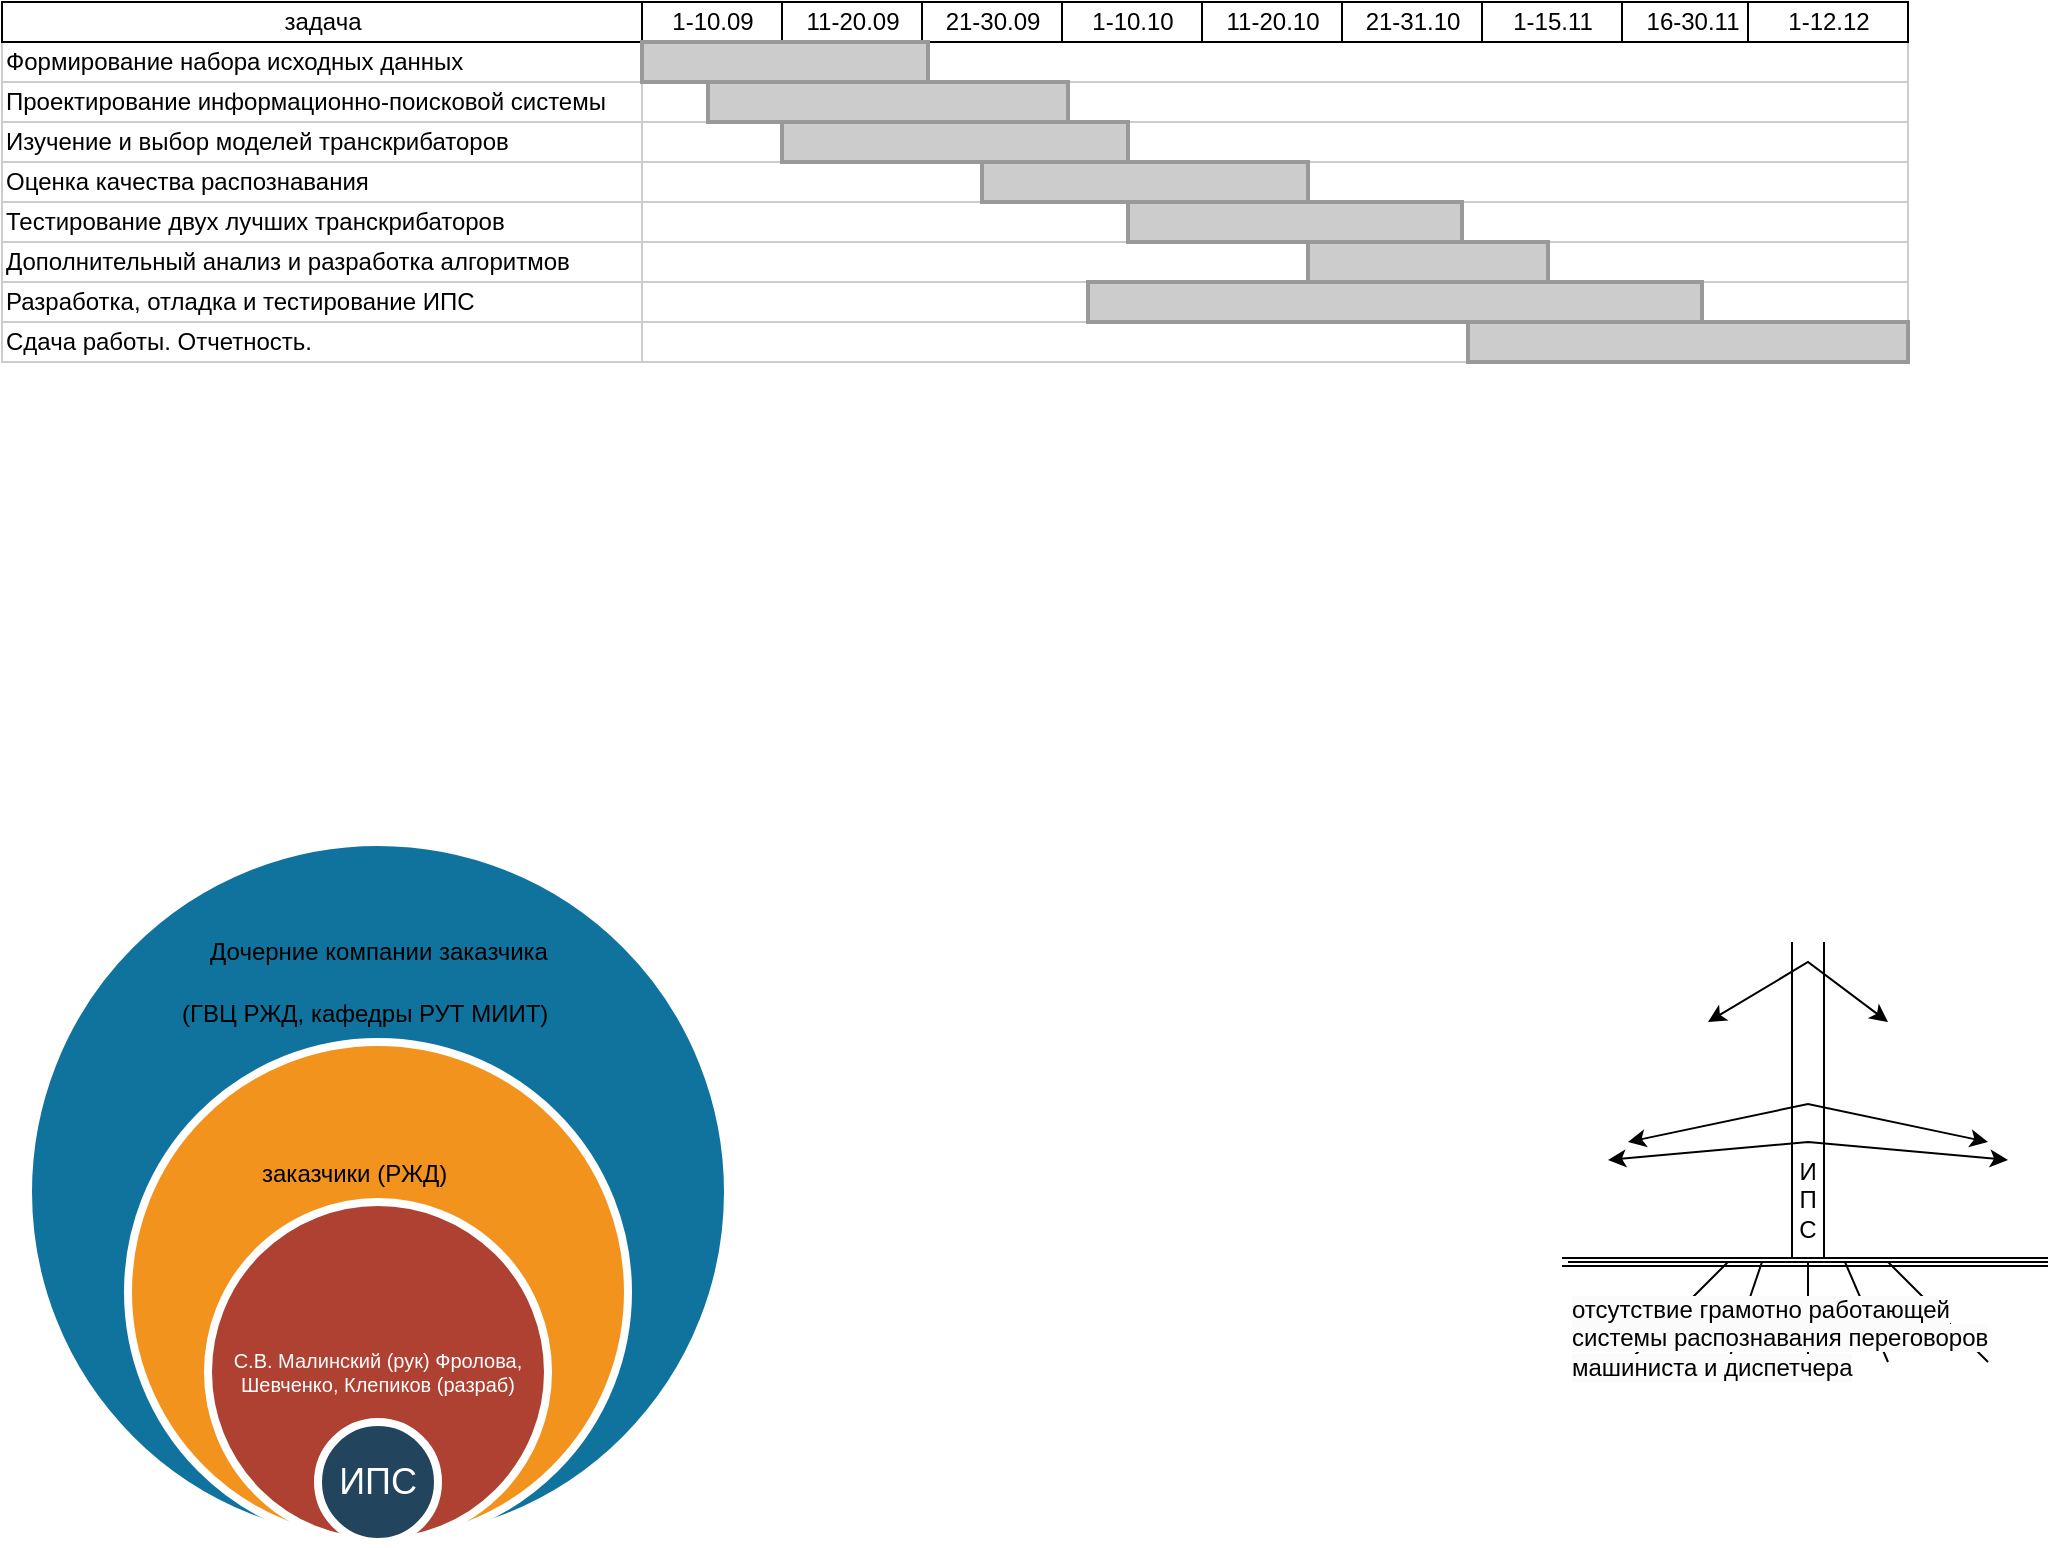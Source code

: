 <mxfile version="22.1.3" type="github">
  <diagram name="Page-1" id="fc2ac565-0d4e-3f0d-88b0-a54af1634ed7">
    <mxGraphModel dx="1253" dy="636" grid="1" gridSize="10" guides="1" tooltips="1" connect="0" arrows="1" fold="1" page="1" pageScale="1.5" pageWidth="1169" pageHeight="827" background="none" math="0" shadow="0">
      <root>
        <mxCell id="0" style=";html=1;" />
        <mxCell id="1" style=";html=1;" parent="0" />
        <mxCell id="75" value="Формирование набора исходных данных" style="align=left;strokeColor=#CCCCCC;html=1;" parent="1" vertex="1">
          <mxGeometry x="297.0" y="150.0" width="320.0" height="20.0" as="geometry" />
        </mxCell>
        <mxCell id="80" value="Проектирование информационно-поисковой системы&lt;span style=&quot;white-space: pre;&quot;&gt;&lt;br/&gt;&lt;/span&gt;" style="align=left;strokeColor=#CCCCCC;html=1;" parent="1" vertex="1">
          <mxGeometry x="297" y="170.0" width="320" height="20" as="geometry" />
        </mxCell>
        <mxCell id="85" value="Изучение и выбор моделей транскрибаторов" style="align=left;strokeColor=#CCCCCC;html=1;" parent="1" vertex="1">
          <mxGeometry x="297.0" y="190.0" width="320.0" height="20" as="geometry" />
        </mxCell>
        <mxCell id="90" value="Оценка качества распознавания" style="align=left;strokeColor=#CCCCCC;html=1;" parent="1" vertex="1">
          <mxGeometry x="297.0" y="210.0" width="320.0" height="20" as="geometry" />
        </mxCell>
        <mxCell id="95" value="Тестирование двух лучших транскрибаторов" style="align=left;strokeColor=#CCCCCC;html=1;" parent="1" vertex="1">
          <mxGeometry x="297.0" y="230.0" width="320.0" height="20" as="geometry" />
        </mxCell>
        <mxCell id="100" value="Дополнительный анализ и разработка алгоритмов" style="align=left;strokeColor=#CCCCCC;html=1;" parent="1" vertex="1">
          <mxGeometry x="297.0" y="250.0" width="320.0" height="20" as="geometry" />
        </mxCell>
        <mxCell id="2" value="задача" style="strokeWidth=1;fontStyle=0;html=1;" parent="1" vertex="1">
          <mxGeometry x="297" y="130" width="320" height="20" as="geometry" />
        </mxCell>
        <mxCell id="67c90442a009f359-289" value="Разработка, отладка и тестирование ИПС" style="align=left;strokeColor=#CCCCCC;html=1;" parent="1" vertex="1">
          <mxGeometry x="297.0" y="270.0" width="320.0" height="20" as="geometry" />
        </mxCell>
        <mxCell id="67c90442a009f359-290" value="Сдача работы. Отчетность." style="align=left;strokeColor=#CCCCCC;html=1;" parent="1" vertex="1">
          <mxGeometry x="297.0" y="290.0" width="320.0" height="20" as="geometry" />
        </mxCell>
        <mxCell id="67c90442a009f359-291" value="" style="align=left;strokeColor=#CCCCCC;html=1;" parent="1" vertex="1">
          <mxGeometry x="617" y="150" width="633" height="20" as="geometry" />
        </mxCell>
        <mxCell id="4" value="1-10.09" style="strokeWidth=1;fontStyle=0;html=1;" parent="1" vertex="1">
          <mxGeometry x="617" y="130" width="70" height="20" as="geometry" />
        </mxCell>
        <mxCell id="67c90442a009f359-278" value="11-20.09" style="strokeWidth=1;fontStyle=0;html=1;" parent="1" vertex="1">
          <mxGeometry x="687" y="130" width="70" height="20" as="geometry" />
        </mxCell>
        <mxCell id="67c90442a009f359-279" value="21-30.09" style="strokeWidth=1;fontStyle=0;html=1;" parent="1" vertex="1">
          <mxGeometry x="757" y="130" width="70" height="20" as="geometry" />
        </mxCell>
        <mxCell id="67c90442a009f359-280" value="1-10.10" style="strokeWidth=1;fontStyle=0;html=1;" parent="1" vertex="1">
          <mxGeometry x="827" y="130" width="70" height="20" as="geometry" />
        </mxCell>
        <mxCell id="67c90442a009f359-281" value="11-20.10" style="strokeWidth=1;fontStyle=0;html=1;" parent="1" vertex="1">
          <mxGeometry x="897" y="130" width="70" height="20" as="geometry" />
        </mxCell>
        <mxCell id="67c90442a009f359-282" value="21-31.10" style="strokeWidth=1;fontStyle=0;html=1;" parent="1" vertex="1">
          <mxGeometry x="967" y="130" width="70" height="20" as="geometry" />
        </mxCell>
        <mxCell id="67c90442a009f359-283" value="1-15.11" style="strokeWidth=1;fontStyle=0;html=1;" parent="1" vertex="1">
          <mxGeometry x="1037" y="130" width="70" height="20" as="geometry" />
        </mxCell>
        <mxCell id="67c90442a009f359-284" value="16-30.11" style="strokeWidth=1;fontStyle=0;html=1;" parent="1" vertex="1">
          <mxGeometry x="1107" y="130" width="70" height="20" as="geometry" />
        </mxCell>
        <mxCell id="67c90442a009f359-286" value="1-12.12" style="strokeWidth=1;fontStyle=0;html=1;" parent="1" vertex="1">
          <mxGeometry x="1170" y="130" width="80" height="20" as="geometry" />
        </mxCell>
        <mxCell id="67c90442a009f359-292" value="" style="align=left;strokeColor=#CCCCCC;html=1;" parent="1" vertex="1">
          <mxGeometry x="617" y="170" width="633" height="20" as="geometry" />
        </mxCell>
        <mxCell id="67c90442a009f359-293" value="" style="align=left;strokeColor=#CCCCCC;html=1;" parent="1" vertex="1">
          <mxGeometry x="617" y="190" width="633" height="20" as="geometry" />
        </mxCell>
        <mxCell id="67c90442a009f359-294" value="" style="align=left;strokeColor=#CCCCCC;html=1;" parent="1" vertex="1">
          <mxGeometry x="617" y="210" width="633" height="20" as="geometry" />
        </mxCell>
        <mxCell id="67c90442a009f359-295" value="" style="align=left;strokeColor=#CCCCCC;html=1;" parent="1" vertex="1">
          <mxGeometry x="617" y="230" width="633" height="20" as="geometry" />
        </mxCell>
        <mxCell id="67c90442a009f359-296" value="" style="align=left;strokeColor=#CCCCCC;html=1;" parent="1" vertex="1">
          <mxGeometry x="617" y="250" width="633" height="20" as="geometry" />
        </mxCell>
        <mxCell id="67c90442a009f359-297" value="" style="align=left;strokeColor=#CCCCCC;html=1;" parent="1" vertex="1">
          <mxGeometry x="617" y="270" width="633" height="20" as="geometry" />
        </mxCell>
        <mxCell id="67c90442a009f359-298" value="" style="align=left;strokeColor=#CCCCCC;html=1;" parent="1" vertex="1">
          <mxGeometry x="617" y="290" width="633" height="20" as="geometry" />
        </mxCell>
        <mxCell id="67c90442a009f359-299" value="" style="whiteSpace=wrap;html=1;strokeWidth=2;fillColor=#CCCCCC;gradientColor=none;fontSize=14;align=center;strokeColor=#999999;" parent="1" vertex="1">
          <mxGeometry x="617" y="150" width="143" height="20" as="geometry" />
        </mxCell>
        <mxCell id="67c90442a009f359-300" value="" style="whiteSpace=wrap;html=1;strokeWidth=2;fillColor=#CCCCCC;gradientColor=none;fontSize=14;align=center;strokeColor=#999999;" parent="1" vertex="1">
          <mxGeometry x="650" y="170" width="180" height="20" as="geometry" />
        </mxCell>
        <mxCell id="67c90442a009f359-301" value="" style="whiteSpace=wrap;html=1;strokeWidth=2;fillColor=#CCCCCC;gradientColor=none;fontSize=14;align=center;strokeColor=#999999;" parent="1" vertex="1">
          <mxGeometry x="687" y="190" width="173" height="20" as="geometry" />
        </mxCell>
        <mxCell id="67c90442a009f359-302" value="" style="whiteSpace=wrap;html=1;strokeWidth=2;fillColor=#CCCCCC;gradientColor=none;fontSize=14;align=center;strokeColor=#999999;" parent="1" vertex="1">
          <mxGeometry x="787" y="210" width="163" height="20" as="geometry" />
        </mxCell>
        <mxCell id="67c90442a009f359-303" value="" style="whiteSpace=wrap;html=1;strokeWidth=2;fillColor=#CCCCCC;gradientColor=none;fontSize=14;align=center;strokeColor=#999999;" parent="1" vertex="1">
          <mxGeometry x="860" y="230" width="167" height="20" as="geometry" />
        </mxCell>
        <mxCell id="67c90442a009f359-304" value="" style="whiteSpace=wrap;html=1;strokeWidth=2;fillColor=#CCCCCC;gradientColor=none;fontSize=14;align=center;strokeColor=#999999;" parent="1" vertex="1">
          <mxGeometry x="950" y="250" width="120" height="20" as="geometry" />
        </mxCell>
        <mxCell id="67c90442a009f359-305" value="" style="whiteSpace=wrap;html=1;strokeWidth=2;fillColor=#CCCCCC;gradientColor=none;fontSize=14;align=center;strokeColor=#999999;" parent="1" vertex="1">
          <mxGeometry x="840" y="270" width="307" height="20" as="geometry" />
        </mxCell>
        <mxCell id="67c90442a009f359-306" value="" style="whiteSpace=wrap;html=1;strokeWidth=2;fillColor=#CCCCCC;gradientColor=none;fontSize=14;align=center;strokeColor=#999999;" parent="1" vertex="1">
          <mxGeometry x="1030" y="290" width="220" height="20" as="geometry" />
        </mxCell>
        <mxCell id="t3raDtDk3WNf8D7AOKck-101" value="" style="ellipse;html=1;strokeWidth=4;fillColor=#10739E;strokeColor=#ffffff;shadow=0;fontSize=10;fontColor=#FFFFFF;align=center;fontStyle=0;whiteSpace=wrap;spacing=10;" vertex="1" parent="1">
          <mxGeometry x="310" y="550" width="350" height="350" as="geometry" />
        </mxCell>
        <mxCell id="t3raDtDk3WNf8D7AOKck-102" value="м" style="ellipse;html=1;strokeWidth=4;fillColor=#F2931E;strokeColor=#ffffff;shadow=0;fontSize=10;fontColor=#FFFFFF;align=center;fontStyle=0;whiteSpace=wrap;spacing=10;" vertex="1" parent="1">
          <mxGeometry x="360" y="650" width="250" height="250" as="geometry" />
        </mxCell>
        <mxCell id="t3raDtDk3WNf8D7AOKck-103" value="С.В. Малинский (рук) Фролова, Шевченко, Клепиков (разраб)" style="ellipse;html=1;strokeWidth=4;fillColor=#AE4132;strokeColor=#ffffff;shadow=0;fontSize=10;fontColor=#FFFFFF;align=center;fontStyle=0;whiteSpace=wrap;spacing=10;" vertex="1" parent="1">
          <mxGeometry x="400" y="730" width="170" height="170" as="geometry" />
        </mxCell>
        <mxCell id="t3raDtDk3WNf8D7AOKck-104" value="&lt;font style=&quot;font-size: 18px;&quot;&gt;ИПС&lt;/font&gt;" style="ellipse;html=1;strokeWidth=4;fillColor=#23445D;strokeColor=#ffffff;shadow=0;fontSize=10;fontColor=#FFFFFF;align=center;fontStyle=0;whiteSpace=wrap;spacing=10;" vertex="1" parent="1">
          <mxGeometry x="455" y="840" width="60" height="60" as="geometry" />
        </mxCell>
        <mxCell id="t3raDtDk3WNf8D7AOKck-108" value="&lt;p&gt;заказчики (РЖД)&lt;br&gt;&lt;/p&gt;" style="text;whiteSpace=wrap;html=1;" vertex="1" parent="1">
          <mxGeometry x="425" y="690" width="120" height="40" as="geometry" />
        </mxCell>
        <mxCell id="t3raDtDk3WNf8D7AOKck-110" value="&lt;p&gt;(ГВЦ РЖД, кафедры РУТ МИИТ)&lt;br&gt;&lt;/p&gt;" style="text;whiteSpace=wrap;html=1;" vertex="1" parent="1">
          <mxGeometry x="385" y="610" width="200" height="40" as="geometry" />
        </mxCell>
        <mxCell id="t3raDtDk3WNf8D7AOKck-111" value="Дочерние компании заказчика" style="text;html=1;align=center;verticalAlign=middle;resizable=0;points=[];autosize=1;strokeColor=none;fillColor=none;" vertex="1" parent="1">
          <mxGeometry x="385" y="590" width="200" height="30" as="geometry" />
        </mxCell>
        <mxCell id="t3raDtDk3WNf8D7AOKck-116" value="" style="endArrow=none;html=1;rounded=0;" edge="1" parent="1">
          <mxGeometry width="50" height="50" relative="1" as="geometry">
            <mxPoint x="1110" y="810" as="sourcePoint" />
            <mxPoint x="1160" y="760" as="targetPoint" />
          </mxGeometry>
        </mxCell>
        <mxCell id="t3raDtDk3WNf8D7AOKck-117" value="" style="endArrow=none;html=1;rounded=0;" edge="1" parent="1">
          <mxGeometry width="50" height="50" relative="1" as="geometry">
            <mxPoint x="1290" y="810" as="sourcePoint" />
            <mxPoint x="1240" y="760" as="targetPoint" />
          </mxGeometry>
        </mxCell>
        <mxCell id="t3raDtDk3WNf8D7AOKck-118" value="" style="endArrow=none;html=1;rounded=0;" edge="1" parent="1">
          <mxGeometry width="50" height="50" relative="1" as="geometry">
            <mxPoint x="1200" y="810" as="sourcePoint" />
            <mxPoint x="1200" y="760" as="targetPoint" />
          </mxGeometry>
        </mxCell>
        <mxCell id="t3raDtDk3WNf8D7AOKck-119" value="" style="endArrow=none;html=1;rounded=0;" edge="1" parent="1">
          <mxGeometry width="50" height="50" relative="1" as="geometry">
            <mxPoint x="1160" y="810" as="sourcePoint" />
            <mxPoint x="1177" y="760" as="targetPoint" />
          </mxGeometry>
        </mxCell>
        <mxCell id="t3raDtDk3WNf8D7AOKck-120" value="" style="endArrow=none;html=1;rounded=0;" edge="1" parent="1">
          <mxGeometry width="50" height="50" relative="1" as="geometry">
            <mxPoint x="1240" y="810" as="sourcePoint" />
            <mxPoint x="1218.5" y="760" as="targetPoint" />
          </mxGeometry>
        </mxCell>
        <mxCell id="t3raDtDk3WNf8D7AOKck-121" value="" style="endArrow=none;html=1;rounded=0;" edge="1" parent="1">
          <mxGeometry width="50" height="50" relative="1" as="geometry">
            <mxPoint x="1080" y="760" as="sourcePoint" />
            <mxPoint x="1320" y="760" as="targetPoint" />
          </mxGeometry>
        </mxCell>
        <mxCell id="t3raDtDk3WNf8D7AOKck-122" value="" style="shape=link;html=1;rounded=0;" edge="1" parent="1">
          <mxGeometry width="100" relative="1" as="geometry">
            <mxPoint x="1077" y="760" as="sourcePoint" />
            <mxPoint x="1320" y="760" as="targetPoint" />
          </mxGeometry>
        </mxCell>
        <mxCell id="t3raDtDk3WNf8D7AOKck-125" value="" style="html=1;labelBackgroundColor=#ffffff;startArrow=classic;startFill=1;startSize=6;endArrow=classic;endFill=1;endSize=6;jettySize=auto;orthogonalLoop=1;strokeWidth=1;fontSize=14;rounded=0;" edge="1" parent="1">
          <mxGeometry width="60" height="60" relative="1" as="geometry">
            <mxPoint x="1150" y="640" as="sourcePoint" />
            <mxPoint x="1240" y="640" as="targetPoint" />
            <Array as="points">
              <mxPoint x="1200" y="610" />
            </Array>
          </mxGeometry>
        </mxCell>
        <mxCell id="t3raDtDk3WNf8D7AOKck-126" value="" style="html=1;labelBackgroundColor=#ffffff;startArrow=classic;startFill=1;startSize=6;endArrow=classic;endFill=1;endSize=6;jettySize=auto;orthogonalLoop=1;strokeWidth=1;fontSize=14;rounded=0;" edge="1" parent="1">
          <mxGeometry width="60" height="60" relative="1" as="geometry">
            <mxPoint x="1100" y="709" as="sourcePoint" />
            <mxPoint x="1300" y="709" as="targetPoint" />
            <Array as="points">
              <mxPoint x="1200" y="700" />
            </Array>
          </mxGeometry>
        </mxCell>
        <mxCell id="t3raDtDk3WNf8D7AOKck-127" value="" style="html=1;labelBackgroundColor=#ffffff;startArrow=classic;startFill=1;startSize=6;endArrow=classic;endFill=1;endSize=6;jettySize=auto;orthogonalLoop=1;strokeWidth=1;fontSize=14;rounded=0;" edge="1" parent="1">
          <mxGeometry width="60" height="60" relative="1" as="geometry">
            <mxPoint x="1110" y="700" as="sourcePoint" />
            <mxPoint x="1290" y="700" as="targetPoint" />
            <Array as="points">
              <mxPoint x="1200" y="681" />
            </Array>
          </mxGeometry>
        </mxCell>
        <mxCell id="t3raDtDk3WNf8D7AOKck-130" value="&lt;span style=&quot;caret-color: rgb(0, 0, 0); color: rgb(0, 0, 0); font-family: Helvetica; font-size: 12px; font-style: normal; font-variant-caps: normal; font-weight: normal; letter-spacing: normal; text-align: center; text-indent: 0px; text-transform: none; word-spacing: 0px; -webkit-text-stroke-width: 0px; background-color: rgb(251, 251, 251); text-decoration: none; float: none; display: inline !important;&quot;&gt;отсутствие грамотно работающей системы&amp;nbsp;распознавания переговоров машиниста и диспетчера&lt;/span&gt;" style="text;whiteSpace=wrap;html=1;" vertex="1" parent="1">
          <mxGeometry x="1080" y="770" width="240" height="50" as="geometry" />
        </mxCell>
        <mxCell id="t3raDtDk3WNf8D7AOKck-124" value="" style="verticalLabelPosition=bottom;align=center;dashed=0;html=1;verticalAlign=top;shape=mxgraph.pid.piping.double_flange;pointerEvents=1;" vertex="1" parent="1">
          <mxGeometry x="1190" y="600" width="20" height="158" as="geometry" />
        </mxCell>
        <mxCell id="t3raDtDk3WNf8D7AOKck-131" value="&lt;div style=&quot;text-align: center;&quot;&gt;И П С&lt;/div&gt;" style="text;whiteSpace=wrap;html=1;rotation=0;" vertex="1" parent="1">
          <mxGeometry x="1192" y="701" width="14" height="20" as="geometry" />
        </mxCell>
      </root>
    </mxGraphModel>
  </diagram>
</mxfile>
